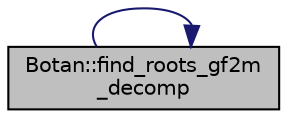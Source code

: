 digraph "Botan::find_roots_gf2m_decomp"
{
  edge [fontname="Helvetica",fontsize="10",labelfontname="Helvetica",labelfontsize="10"];
  node [fontname="Helvetica",fontsize="10",shape=record];
  rankdir="LR";
  Node105 [label="Botan::find_roots_gf2m\l_decomp",height=0.2,width=0.4,color="black", fillcolor="grey75", style="filled", fontcolor="black"];
  Node105 -> Node105 [color="midnightblue",fontsize="10",style="solid",fontname="Helvetica"];
}
